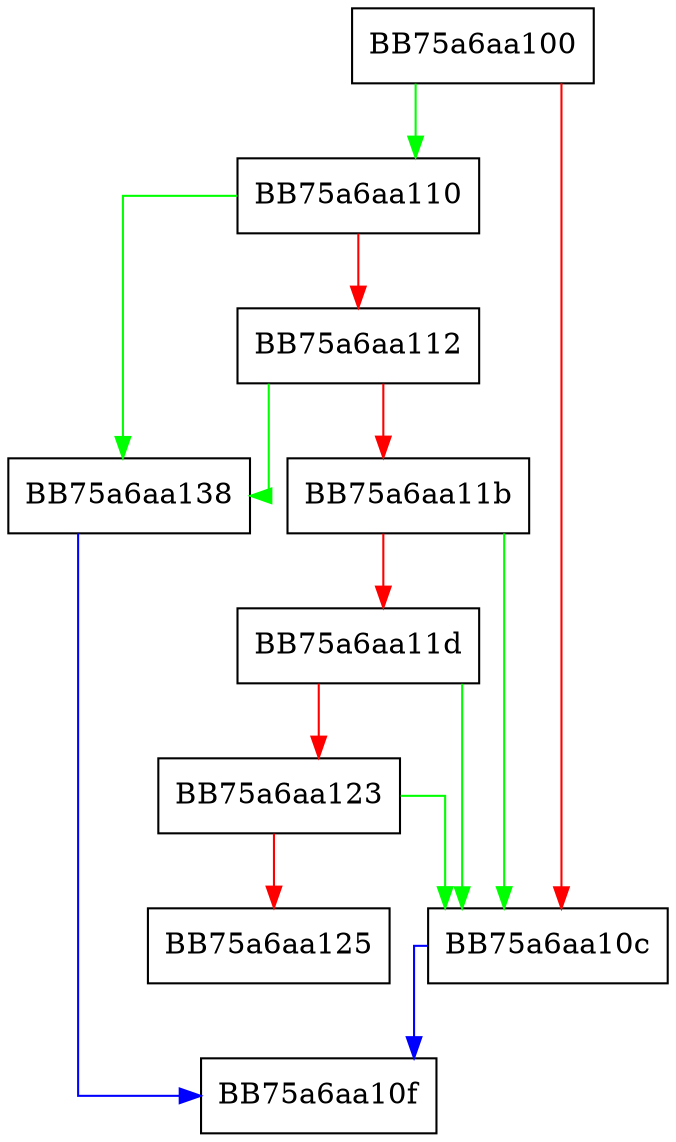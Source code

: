 digraph gsfxs_cmp {
  node [shape="box"];
  graph [splines=ortho];
  BB75a6aa100 -> BB75a6aa110 [color="green"];
  BB75a6aa100 -> BB75a6aa10c [color="red"];
  BB75a6aa10c -> BB75a6aa10f [color="blue"];
  BB75a6aa110 -> BB75a6aa138 [color="green"];
  BB75a6aa110 -> BB75a6aa112 [color="red"];
  BB75a6aa112 -> BB75a6aa138 [color="green"];
  BB75a6aa112 -> BB75a6aa11b [color="red"];
  BB75a6aa11b -> BB75a6aa10c [color="green"];
  BB75a6aa11b -> BB75a6aa11d [color="red"];
  BB75a6aa11d -> BB75a6aa10c [color="green"];
  BB75a6aa11d -> BB75a6aa123 [color="red"];
  BB75a6aa123 -> BB75a6aa10c [color="green"];
  BB75a6aa123 -> BB75a6aa125 [color="red"];
  BB75a6aa138 -> BB75a6aa10f [color="blue"];
}